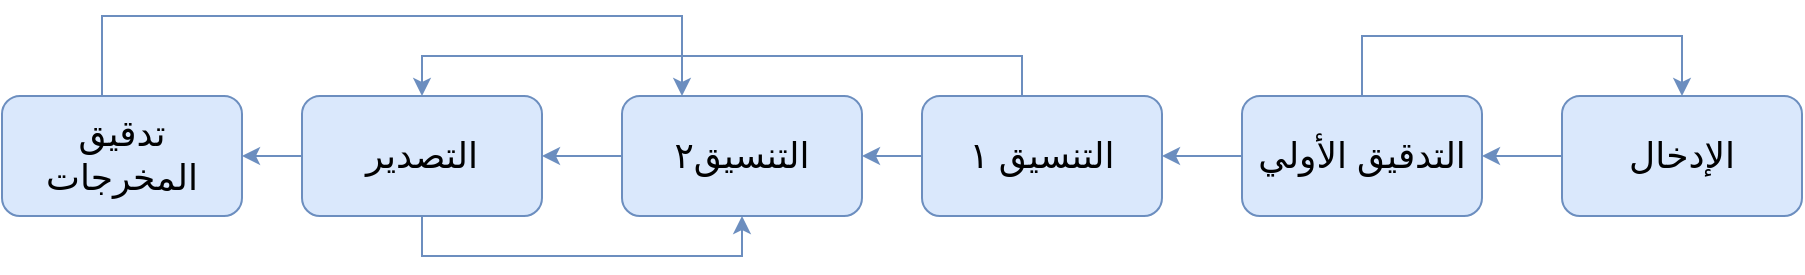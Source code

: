 <mxfile version="14.4.4" type="device"><diagram id="WlF5SoorBQpJ-Z_sqKYa" name="Page-1"><mxGraphModel dx="2090" dy="699" grid="1" gridSize="10" guides="1" tooltips="1" connect="1" arrows="1" fold="1" page="1" pageScale="1" pageWidth="850" pageHeight="1100" math="0" shadow="0"><root><mxCell id="0"/><mxCell id="1" parent="0"/><mxCell id="aHOgH0wbn1a7IKhCjGxh-7" value="" style="edgeStyle=orthogonalEdgeStyle;rounded=0;orthogonalLoop=1;jettySize=auto;html=1;fontSize=18;fillColor=#dae8fc;strokeColor=#6c8ebf;" edge="1" parent="1" source="aHOgH0wbn1a7IKhCjGxh-1" target="aHOgH0wbn1a7IKhCjGxh-2"><mxGeometry relative="1" as="geometry"/></mxCell><mxCell id="aHOgH0wbn1a7IKhCjGxh-1" value="الإدخال" style="rounded=1;whiteSpace=wrap;html=1;fontSize=18;fillColor=#dae8fc;strokeColor=#6c8ebf;" vertex="1" parent="1"><mxGeometry x="600" y="210" width="120" height="60" as="geometry"/></mxCell><mxCell id="aHOgH0wbn1a7IKhCjGxh-8" value="" style="edgeStyle=orthogonalEdgeStyle;rounded=0;orthogonalLoop=1;jettySize=auto;html=1;fontSize=18;fillColor=#dae8fc;strokeColor=#6c8ebf;" edge="1" parent="1" source="aHOgH0wbn1a7IKhCjGxh-2" target="aHOgH0wbn1a7IKhCjGxh-3"><mxGeometry relative="1" as="geometry"/></mxCell><mxCell id="aHOgH0wbn1a7IKhCjGxh-12" style="edgeStyle=orthogonalEdgeStyle;rounded=0;orthogonalLoop=1;jettySize=auto;html=1;entryX=0.5;entryY=0;entryDx=0;entryDy=0;fontSize=18;fillColor=#dae8fc;strokeColor=#6c8ebf;" edge="1" parent="1" source="aHOgH0wbn1a7IKhCjGxh-2" target="aHOgH0wbn1a7IKhCjGxh-1"><mxGeometry relative="1" as="geometry"><Array as="points"><mxPoint x="500" y="180"/><mxPoint x="660" y="180"/></Array></mxGeometry></mxCell><mxCell id="aHOgH0wbn1a7IKhCjGxh-2" value="التدقيق الأولي" style="rounded=1;whiteSpace=wrap;html=1;fontSize=18;fillColor=#dae8fc;strokeColor=#6c8ebf;" vertex="1" parent="1"><mxGeometry x="440" y="210" width="120" height="60" as="geometry"/></mxCell><mxCell id="aHOgH0wbn1a7IKhCjGxh-9" value="" style="edgeStyle=orthogonalEdgeStyle;rounded=0;orthogonalLoop=1;jettySize=auto;html=1;fontSize=18;fillColor=#dae8fc;strokeColor=#6c8ebf;" edge="1" parent="1" source="aHOgH0wbn1a7IKhCjGxh-3" target="aHOgH0wbn1a7IKhCjGxh-4"><mxGeometry relative="1" as="geometry"/></mxCell><mxCell id="aHOgH0wbn1a7IKhCjGxh-13" style="edgeStyle=orthogonalEdgeStyle;rounded=0;orthogonalLoop=1;jettySize=auto;html=1;entryX=0.5;entryY=0;entryDx=0;entryDy=0;fontSize=18;fillColor=#dae8fc;strokeColor=#6c8ebf;" edge="1" parent="1" source="aHOgH0wbn1a7IKhCjGxh-3" target="aHOgH0wbn1a7IKhCjGxh-5"><mxGeometry relative="1" as="geometry"><Array as="points"><mxPoint x="330" y="190"/><mxPoint x="30" y="190"/></Array></mxGeometry></mxCell><mxCell id="aHOgH0wbn1a7IKhCjGxh-3" value="التنسيق ١" style="rounded=1;whiteSpace=wrap;html=1;fontSize=18;fillColor=#dae8fc;strokeColor=#6c8ebf;" vertex="1" parent="1"><mxGeometry x="280" y="210" width="120" height="60" as="geometry"/></mxCell><mxCell id="aHOgH0wbn1a7IKhCjGxh-10" value="" style="edgeStyle=orthogonalEdgeStyle;rounded=0;orthogonalLoop=1;jettySize=auto;html=1;fontSize=18;fillColor=#dae8fc;strokeColor=#6c8ebf;" edge="1" parent="1" source="aHOgH0wbn1a7IKhCjGxh-4" target="aHOgH0wbn1a7IKhCjGxh-5"><mxGeometry relative="1" as="geometry"/></mxCell><mxCell id="aHOgH0wbn1a7IKhCjGxh-4" value="التنسيق٢" style="rounded=1;whiteSpace=wrap;html=1;fontSize=18;fillColor=#dae8fc;strokeColor=#6c8ebf;" vertex="1" parent="1"><mxGeometry x="130" y="210" width="120" height="60" as="geometry"/></mxCell><mxCell id="aHOgH0wbn1a7IKhCjGxh-11" value="" style="edgeStyle=orthogonalEdgeStyle;rounded=0;orthogonalLoop=1;jettySize=auto;html=1;fontSize=18;fillColor=#dae8fc;strokeColor=#6c8ebf;" edge="1" parent="1" source="aHOgH0wbn1a7IKhCjGxh-5" target="aHOgH0wbn1a7IKhCjGxh-6"><mxGeometry relative="1" as="geometry"/></mxCell><mxCell id="aHOgH0wbn1a7IKhCjGxh-14" style="edgeStyle=orthogonalEdgeStyle;rounded=0;orthogonalLoop=1;jettySize=auto;html=1;entryX=0.5;entryY=1;entryDx=0;entryDy=0;fontSize=18;fillColor=#dae8fc;strokeColor=#6c8ebf;" edge="1" parent="1" source="aHOgH0wbn1a7IKhCjGxh-5" target="aHOgH0wbn1a7IKhCjGxh-4"><mxGeometry relative="1" as="geometry"><Array as="points"><mxPoint x="30" y="290"/><mxPoint x="190" y="290"/></Array></mxGeometry></mxCell><mxCell id="aHOgH0wbn1a7IKhCjGxh-5" value="التصدير" style="rounded=1;whiteSpace=wrap;html=1;fontSize=18;fillColor=#dae8fc;strokeColor=#6c8ebf;" vertex="1" parent="1"><mxGeometry x="-30" y="210" width="120" height="60" as="geometry"/></mxCell><mxCell id="aHOgH0wbn1a7IKhCjGxh-15" style="edgeStyle=orthogonalEdgeStyle;rounded=0;orthogonalLoop=1;jettySize=auto;html=1;entryX=0.25;entryY=0;entryDx=0;entryDy=0;fontSize=18;fillColor=#dae8fc;strokeColor=#6c8ebf;" edge="1" parent="1" source="aHOgH0wbn1a7IKhCjGxh-6" target="aHOgH0wbn1a7IKhCjGxh-4"><mxGeometry relative="1" as="geometry"><Array as="points"><mxPoint x="-130" y="170"/><mxPoint x="160" y="170"/></Array></mxGeometry></mxCell><mxCell id="aHOgH0wbn1a7IKhCjGxh-6" value="تدقيق المخرجات" style="rounded=1;whiteSpace=wrap;html=1;fontSize=18;fillColor=#dae8fc;strokeColor=#6c8ebf;" vertex="1" parent="1"><mxGeometry x="-180" y="210" width="120" height="60" as="geometry"/></mxCell></root></mxGraphModel></diagram></mxfile>